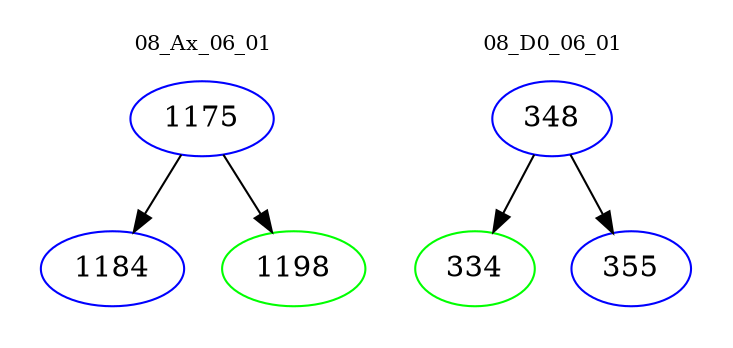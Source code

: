 digraph{
subgraph cluster_0 {
color = white
label = "08_Ax_06_01";
fontsize=10;
T0_1175 [label="1175", color="blue"]
T0_1175 -> T0_1184 [color="black"]
T0_1184 [label="1184", color="blue"]
T0_1175 -> T0_1198 [color="black"]
T0_1198 [label="1198", color="green"]
}
subgraph cluster_1 {
color = white
label = "08_D0_06_01";
fontsize=10;
T1_348 [label="348", color="blue"]
T1_348 -> T1_334 [color="black"]
T1_334 [label="334", color="green"]
T1_348 -> T1_355 [color="black"]
T1_355 [label="355", color="blue"]
}
}
